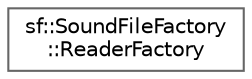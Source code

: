 digraph "Graphical Class Hierarchy"
{
 // LATEX_PDF_SIZE
  bgcolor="transparent";
  edge [fontname=Helvetica,fontsize=10,labelfontname=Helvetica,labelfontsize=10];
  node [fontname=Helvetica,fontsize=10,shape=box,height=0.2,width=0.4];
  rankdir="LR";
  Node0 [id="Node000000",label="sf::SoundFileFactory\l::ReaderFactory",height=0.2,width=0.4,color="grey40", fillcolor="white", style="filled",URL="$structsf_1_1_sound_file_factory_1_1_reader_factory.html",tooltip=" "];
}
